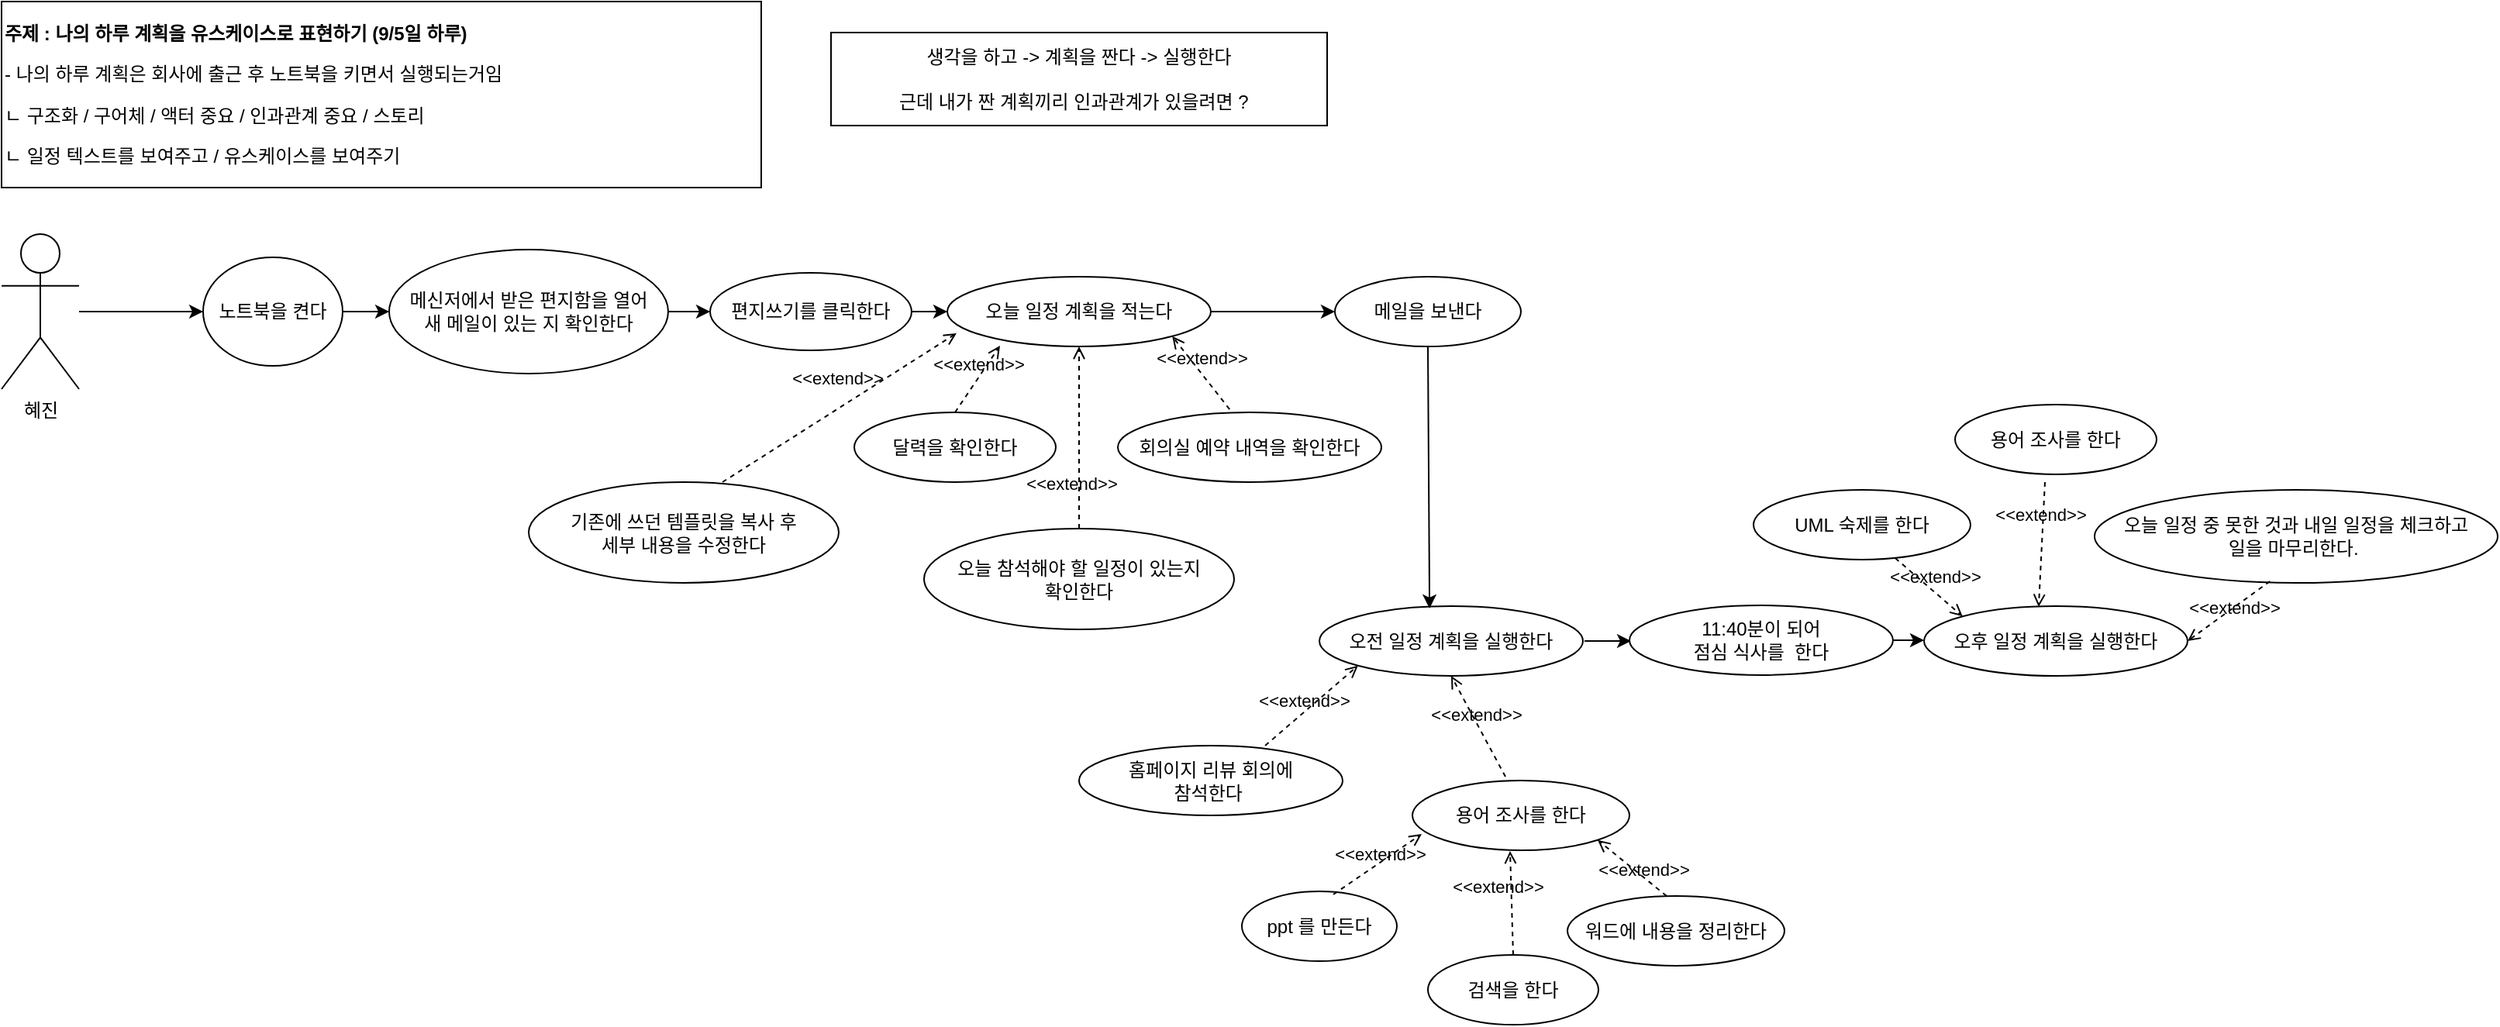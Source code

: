<mxfile version="21.7.2" type="github">
  <diagram name="페이지-1" id="b-UZYAw1pXOODbbfBWXU">
    <mxGraphModel dx="2440" dy="175" grid="1" gridSize="10" guides="1" tooltips="1" connect="1" arrows="1" fold="1" page="1" pageScale="1" pageWidth="827" pageHeight="1169" math="0" shadow="0">
      <root>
        <mxCell id="0" />
        <mxCell id="1" parent="0" />
        <mxCell id="Z9UkNsEjIgAB2yaQEzFp-3" value="생각을 하고 -&amp;gt; 계획을 짠다 -&amp;gt; 실행한다&lt;br&gt;&lt;br&gt;근데 내가 짠 계획끼리 인과관계가 있을려면 ?&amp;nbsp;&amp;nbsp;" style="rounded=0;whiteSpace=wrap;html=1;" parent="1" vertex="1">
          <mxGeometry x="545" y="1200" width="320" height="60" as="geometry" />
        </mxCell>
        <mxCell id="bCG06Xong5YbKZuL8soF-1" value="&lt;p&gt;&lt;strong&gt;주제 : 나의 하루 계획을 유스케이스로 표현하기 (9/5일 하루)&lt;/strong&gt;&lt;/p&gt;- 나의 하루 계획은 회사에 출근 후 노트북을 키면서 실행되는거임&amp;nbsp;&lt;br&gt;&lt;p&gt;ㄴ 구조화  / 구어체 / 액터 중요 / 인과관계 중요  / 스토리&lt;/p&gt;&lt;p&gt;&lt;span style=&quot;background-color: initial;&quot;&gt;ㄴ 일정 텍스트를 보여주고 / 유스케이스를 보여주기&lt;/span&gt;&lt;/p&gt;" style="rounded=0;whiteSpace=wrap;html=1;align=left;" parent="1" vertex="1">
          <mxGeometry x="10" y="1180" width="490" height="120" as="geometry" />
        </mxCell>
        <mxCell id="bCG06Xong5YbKZuL8soF-35" value="" style="edgeStyle=orthogonalEdgeStyle;rounded=0;orthogonalLoop=1;jettySize=auto;html=1;" parent="1" edge="1">
          <mxGeometry relative="1" as="geometry">
            <mxPoint x="1031" y="1592.5" as="sourcePoint" />
            <mxPoint x="1061" y="1593" as="targetPoint" />
          </mxGeometry>
        </mxCell>
        <mxCell id="bCG06Xong5YbKZuL8soF-15" value="오전 일정 계획을 실행한다" style="ellipse;whiteSpace=wrap;html=1;" parent="1" vertex="1">
          <mxGeometry x="860" y="1570" width="170" height="45" as="geometry" />
        </mxCell>
        <mxCell id="bCG06Xong5YbKZuL8soF-16" value="용어 조사를 한다" style="ellipse;whiteSpace=wrap;html=1;" parent="1" vertex="1">
          <mxGeometry x="1270" y="1440" width="130" height="45" as="geometry" />
        </mxCell>
        <mxCell id="bCG06Xong5YbKZuL8soF-17" value="UML 숙제를 한다" style="ellipse;whiteSpace=wrap;html=1;" parent="1" vertex="1">
          <mxGeometry x="1140" y="1495" width="140" height="45" as="geometry" />
        </mxCell>
        <mxCell id="bCG06Xong5YbKZuL8soF-18" value="홈페이지 리뷰 회의에 &lt;br&gt;참석한다&amp;nbsp;" style="ellipse;whiteSpace=wrap;html=1;" parent="1" vertex="1">
          <mxGeometry x="705" y="1660" width="170" height="45" as="geometry" />
        </mxCell>
        <mxCell id="bCG06Xong5YbKZuL8soF-19" value="오늘 일정 중 못한 것과 내일 일정을 체크하고&lt;br&gt;일을 마무리한다.&amp;nbsp;" style="ellipse;whiteSpace=wrap;html=1;" parent="1" vertex="1">
          <mxGeometry x="1360" y="1495" width="260" height="60" as="geometry" />
        </mxCell>
        <mxCell id="bCG06Xong5YbKZuL8soF-32" value="오후 일정 계획을 실행한다" style="ellipse;whiteSpace=wrap;html=1;" parent="1" vertex="1">
          <mxGeometry x="1250" y="1570" width="170" height="45" as="geometry" />
        </mxCell>
        <mxCell id="bCG06Xong5YbKZuL8soF-36" value="" style="edgeStyle=orthogonalEdgeStyle;rounded=0;orthogonalLoop=1;jettySize=auto;html=1;" parent="1" source="bCG06Xong5YbKZuL8soF-34" target="bCG06Xong5YbKZuL8soF-32" edge="1">
          <mxGeometry relative="1" as="geometry" />
        </mxCell>
        <mxCell id="bCG06Xong5YbKZuL8soF-34" value="11:40분이 되어 &lt;br&gt;점심 식사를&amp;nbsp; 한다" style="ellipse;whiteSpace=wrap;html=1;" parent="1" vertex="1">
          <mxGeometry x="1060" y="1569.5" width="170" height="45" as="geometry" />
        </mxCell>
        <mxCell id="bCG06Xong5YbKZuL8soF-37" value="용어 조사를 한다" style="ellipse;whiteSpace=wrap;html=1;" parent="1" vertex="1">
          <mxGeometry x="920" y="1682.5" width="140" height="45" as="geometry" />
        </mxCell>
        <mxCell id="bCG06Xong5YbKZuL8soF-38" value="검색을 한다" style="ellipse;whiteSpace=wrap;html=1;" parent="1" vertex="1">
          <mxGeometry x="930" y="1795" width="110" height="45" as="geometry" />
        </mxCell>
        <mxCell id="bCG06Xong5YbKZuL8soF-39" value="워드에 내용을 정리한다" style="ellipse;whiteSpace=wrap;html=1;" parent="1" vertex="1">
          <mxGeometry x="1020" y="1757" width="140" height="45" as="geometry" />
        </mxCell>
        <mxCell id="bCG06Xong5YbKZuL8soF-40" value="ppt 를 만든다" style="ellipse;whiteSpace=wrap;html=1;" parent="1" vertex="1">
          <mxGeometry x="810" y="1754" width="100" height="45" as="geometry" />
        </mxCell>
        <mxCell id="HdQIe0lHVReNmPLPV30v-5" value="&amp;lt;&amp;lt;extend&amp;gt;&amp;gt;" style="html=1;verticalAlign=bottom;labelBackgroundColor=none;endArrow=open;endFill=0;dashed=1;rounded=0;entryX=0;entryY=1;entryDx=0;entryDy=0;exitX=0.706;exitY=0;exitDx=0;exitDy=0;exitPerimeter=0;" edge="1" parent="1" source="bCG06Xong5YbKZuL8soF-18" target="bCG06Xong5YbKZuL8soF-15">
          <mxGeometry x="-0.187" y="-1" width="160" relative="1" as="geometry">
            <mxPoint x="890" y="1660" as="sourcePoint" />
            <mxPoint x="587" y="1647" as="targetPoint" />
            <mxPoint as="offset" />
          </mxGeometry>
        </mxCell>
        <mxCell id="HdQIe0lHVReNmPLPV30v-9" value="&amp;lt;&amp;lt;extend&amp;gt;&amp;gt;" style="html=1;verticalAlign=bottom;labelBackgroundColor=none;endArrow=open;endFill=0;dashed=1;rounded=0;exitX=0.5;exitY=0;exitDx=0;exitDy=0;entryX=0.45;entryY=1.011;entryDx=0;entryDy=0;entryPerimeter=0;" edge="1" parent="1" source="bCG06Xong5YbKZuL8soF-38" target="bCG06Xong5YbKZuL8soF-37">
          <mxGeometry x="0.041" y="9" width="160" relative="1" as="geometry">
            <mxPoint x="990" y="1729" as="sourcePoint" />
            <mxPoint x="970" y="1750" as="targetPoint" />
            <mxPoint as="offset" />
          </mxGeometry>
        </mxCell>
        <mxCell id="HdQIe0lHVReNmPLPV30v-10" value="&amp;lt;&amp;lt;extend&amp;gt;&amp;gt;" style="html=1;verticalAlign=bottom;labelBackgroundColor=none;endArrow=open;endFill=0;dashed=1;rounded=0;entryX=1;entryY=1;entryDx=0;entryDy=0;exitX=0.457;exitY=0;exitDx=0;exitDy=0;exitPerimeter=0;" edge="1" parent="1" source="bCG06Xong5YbKZuL8soF-39" target="bCG06Xong5YbKZuL8soF-37">
          <mxGeometry x="-0.465" y="4" width="160" relative="1" as="geometry">
            <mxPoint x="1130" y="1740" as="sourcePoint" />
            <mxPoint x="1003" y="1762.5" as="targetPoint" />
            <mxPoint y="-1" as="offset" />
          </mxGeometry>
        </mxCell>
        <mxCell id="bCG06Xong5YbKZuL8soF-28" value="" style="edgeStyle=orthogonalEdgeStyle;rounded=0;orthogonalLoop=1;jettySize=auto;html=1;" parent="1" source="bCG06Xong5YbKZuL8soF-2" target="Z9UkNsEjIgAB2yaQEzFp-6" edge="1">
          <mxGeometry relative="1" as="geometry" />
        </mxCell>
        <mxCell id="bCG06Xong5YbKZuL8soF-2" value="편지쓰기를 클릭한다" style="ellipse;whiteSpace=wrap;html=1;" parent="1" vertex="1">
          <mxGeometry x="467" y="1355" width="130" height="50" as="geometry" />
        </mxCell>
        <mxCell id="Z9UkNsEjIgAB2yaQEzFp-11" value="오늘 참석해야 할 일정이 있는지 &lt;br&gt;확인한다" style="ellipse;whiteSpace=wrap;html=1;" parent="1" vertex="1">
          <mxGeometry x="605" y="1520" width="200" height="65" as="geometry" />
        </mxCell>
        <mxCell id="bCG06Xong5YbKZuL8soF-26" value="" style="edgeStyle=orthogonalEdgeStyle;rounded=0;orthogonalLoop=1;jettySize=auto;html=1;" parent="1" source="bCG06Xong5YbKZuL8soF-6" target="bCG06Xong5YbKZuL8soF-7" edge="1">
          <mxGeometry relative="1" as="geometry" />
        </mxCell>
        <mxCell id="bCG06Xong5YbKZuL8soF-6" value="노트북을 켠다" style="ellipse;whiteSpace=wrap;html=1;" parent="1" vertex="1">
          <mxGeometry x="140" y="1345" width="90" height="70" as="geometry" />
        </mxCell>
        <mxCell id="bCG06Xong5YbKZuL8soF-27" value="" style="edgeStyle=orthogonalEdgeStyle;rounded=0;orthogonalLoop=1;jettySize=auto;html=1;" parent="1" source="bCG06Xong5YbKZuL8soF-7" target="bCG06Xong5YbKZuL8soF-2" edge="1">
          <mxGeometry relative="1" as="geometry" />
        </mxCell>
        <mxCell id="bCG06Xong5YbKZuL8soF-7" value="메신저에서&amp;nbsp;받은 편지함을 열어&lt;br&gt;새 메일이 있는 지 확인한다" style="ellipse;whiteSpace=wrap;html=1;" parent="1" vertex="1">
          <mxGeometry x="260" y="1340" width="180" height="80" as="geometry" />
        </mxCell>
        <mxCell id="Z9UkNsEjIgAB2yaQEzFp-6" value="오늘 일정 계획을 적는다" style="ellipse;whiteSpace=wrap;html=1;" parent="1" vertex="1">
          <mxGeometry x="620" y="1357.5" width="170" height="45" as="geometry" />
        </mxCell>
        <mxCell id="bCG06Xong5YbKZuL8soF-10" value="달력을 확인한다" style="ellipse;whiteSpace=wrap;html=1;" parent="1" vertex="1">
          <mxGeometry x="560" y="1445" width="130" height="45" as="geometry" />
        </mxCell>
        <mxCell id="bCG06Xong5YbKZuL8soF-11" value="회의실 예약 내역을 확인한다" style="ellipse;whiteSpace=wrap;html=1;" parent="1" vertex="1">
          <mxGeometry x="730" y="1445" width="170" height="45" as="geometry" />
        </mxCell>
        <mxCell id="Z9UkNsEjIgAB2yaQEzFp-12" value="기존에 쓰던 템플릿을 복사 후&lt;br&gt;세부 내용을 수정한다" style="ellipse;whiteSpace=wrap;html=1;" parent="1" vertex="1">
          <mxGeometry x="350" y="1490" width="200" height="65" as="geometry" />
        </mxCell>
        <mxCell id="HdQIe0lHVReNmPLPV30v-2" value="&amp;lt;&amp;lt;extend&amp;gt;&amp;gt;" style="html=1;verticalAlign=bottom;labelBackgroundColor=none;endArrow=open;endFill=0;dashed=1;rounded=0;exitX=0.5;exitY=0;exitDx=0;exitDy=0;entryX=0.2;entryY=0.989;entryDx=0;entryDy=0;entryPerimeter=0;" edge="1" parent="1" source="bCG06Xong5YbKZuL8soF-10" target="Z9UkNsEjIgAB2yaQEzFp-6">
          <mxGeometry width="160" relative="1" as="geometry">
            <mxPoint x="690" y="1420" as="sourcePoint" />
            <mxPoint x="630" y="1410" as="targetPoint" />
          </mxGeometry>
        </mxCell>
        <mxCell id="HdQIe0lHVReNmPLPV30v-3" value="&amp;lt;&amp;lt;extend&amp;gt;&amp;gt;" style="html=1;verticalAlign=bottom;labelBackgroundColor=none;endArrow=open;endFill=0;dashed=1;rounded=0;exitX=0.625;exitY=0;exitDx=0;exitDy=0;exitPerimeter=0;entryX=0.035;entryY=0.811;entryDx=0;entryDy=0;entryPerimeter=0;" edge="1" parent="1" source="Z9UkNsEjIgAB2yaQEzFp-12" target="Z9UkNsEjIgAB2yaQEzFp-6">
          <mxGeometry x="0.041" y="9" width="160" relative="1" as="geometry">
            <mxPoint x="630" y="1390" as="sourcePoint" />
            <mxPoint x="450" y="1430" as="targetPoint" />
            <mxPoint as="offset" />
          </mxGeometry>
        </mxCell>
        <mxCell id="HdQIe0lHVReNmPLPV30v-1" value="&amp;lt;&amp;lt;extend&amp;gt;&amp;gt;" style="html=1;verticalAlign=bottom;labelBackgroundColor=none;endArrow=open;endFill=0;dashed=1;rounded=0;entryX=1;entryY=1;entryDx=0;entryDy=0;exitX=0.424;exitY=-0.044;exitDx=0;exitDy=0;exitPerimeter=0;" edge="1" parent="1" source="bCG06Xong5YbKZuL8soF-11" target="Z9UkNsEjIgAB2yaQEzFp-6">
          <mxGeometry width="160" relative="1" as="geometry">
            <mxPoint x="810" y="1460" as="sourcePoint" />
            <mxPoint x="890" y="1401.5" as="targetPoint" />
          </mxGeometry>
        </mxCell>
        <mxCell id="HdQIe0lHVReNmPLPV30v-4" value="&amp;lt;&amp;lt;extend&amp;gt;&amp;gt;" style="html=1;verticalAlign=bottom;labelBackgroundColor=none;endArrow=open;endFill=0;dashed=1;rounded=0;entryX=0.5;entryY=1;entryDx=0;entryDy=0;exitX=0.5;exitY=0;exitDx=0;exitDy=0;" edge="1" parent="1" source="Z9UkNsEjIgAB2yaQEzFp-11" target="Z9UkNsEjIgAB2yaQEzFp-6">
          <mxGeometry x="-0.66" y="5" width="160" relative="1" as="geometry">
            <mxPoint x="860" y="1530" as="sourcePoint" />
            <mxPoint x="580" y="1500" as="targetPoint" />
            <mxPoint as="offset" />
          </mxGeometry>
        </mxCell>
        <mxCell id="Z9UkNsEjIgAB2yaQEzFp-9" value="메일을 보낸다" style="ellipse;whiteSpace=wrap;html=1;" parent="1" vertex="1">
          <mxGeometry x="870" y="1357.5" width="120" height="45" as="geometry" />
        </mxCell>
        <mxCell id="bCG06Xong5YbKZuL8soF-29" value="" style="edgeStyle=orthogonalEdgeStyle;rounded=0;orthogonalLoop=1;jettySize=auto;html=1;" parent="1" source="Z9UkNsEjIgAB2yaQEzFp-6" target="Z9UkNsEjIgAB2yaQEzFp-9" edge="1">
          <mxGeometry relative="1" as="geometry" />
        </mxCell>
        <mxCell id="HdQIe0lHVReNmPLPV30v-28" value="" style="edgeStyle=orthogonalEdgeStyle;rounded=0;orthogonalLoop=1;jettySize=auto;html=1;" edge="1" parent="1" source="HdQIe0lHVReNmPLPV30v-14" target="bCG06Xong5YbKZuL8soF-6">
          <mxGeometry relative="1" as="geometry" />
        </mxCell>
        <mxCell id="HdQIe0lHVReNmPLPV30v-14" value="혜진" style="shape=umlActor;verticalLabelPosition=bottom;verticalAlign=top;html=1;outlineConnect=0;" vertex="1" parent="1">
          <mxGeometry x="10" y="1330" width="50" height="100" as="geometry" />
        </mxCell>
        <mxCell id="HdQIe0lHVReNmPLPV30v-15" value="&amp;lt;&amp;lt;extend&amp;gt;&amp;gt;" style="html=1;verticalAlign=bottom;labelBackgroundColor=none;endArrow=open;endFill=0;dashed=1;rounded=0;entryX=0.043;entryY=0.767;entryDx=0;entryDy=0;entryPerimeter=0;exitX=0.59;exitY=0.044;exitDx=0;exitDy=0;exitPerimeter=0;" edge="1" parent="1" source="bCG06Xong5YbKZuL8soF-40" target="bCG06Xong5YbKZuL8soF-37">
          <mxGeometry x="0.005" y="-3" width="160" relative="1" as="geometry">
            <mxPoint x="930" y="1750" as="sourcePoint" />
            <mxPoint x="880" y="1780" as="targetPoint" />
            <mxPoint as="offset" />
          </mxGeometry>
        </mxCell>
        <mxCell id="HdQIe0lHVReNmPLPV30v-17" value="&amp;lt;&amp;lt;extend&amp;gt;&amp;gt;" style="html=1;verticalAlign=bottom;labelBackgroundColor=none;endArrow=open;endFill=0;dashed=1;rounded=0;entryX=0.5;entryY=1;entryDx=0;entryDy=0;" edge="1" parent="1" target="bCG06Xong5YbKZuL8soF-15">
          <mxGeometry x="-0.016" y="2" width="160" relative="1" as="geometry">
            <mxPoint x="980" y="1680" as="sourcePoint" />
            <mxPoint x="900" y="1652" as="targetPoint" />
            <mxPoint as="offset" />
          </mxGeometry>
        </mxCell>
        <mxCell id="HdQIe0lHVReNmPLPV30v-18" value="" style="endArrow=classic;html=1;rounded=0;entryX=0.418;entryY=0.033;entryDx=0;entryDy=0;entryPerimeter=0;exitX=0.5;exitY=1;exitDx=0;exitDy=0;" edge="1" parent="1" source="Z9UkNsEjIgAB2yaQEzFp-9" target="bCG06Xong5YbKZuL8soF-15">
          <mxGeometry width="50" height="50" relative="1" as="geometry">
            <mxPoint x="950" y="1430" as="sourcePoint" />
            <mxPoint x="1000" y="1380" as="targetPoint" />
          </mxGeometry>
        </mxCell>
        <mxCell id="HdQIe0lHVReNmPLPV30v-20" value="&amp;lt;&amp;lt;extend&amp;gt;&amp;gt;" style="html=1;verticalAlign=bottom;labelBackgroundColor=none;endArrow=open;endFill=0;dashed=1;rounded=0;exitX=0.653;exitY=0.978;exitDx=0;exitDy=0;exitPerimeter=0;entryX=0;entryY=0;entryDx=0;entryDy=0;" edge="1" parent="1" source="bCG06Xong5YbKZuL8soF-17" target="bCG06Xong5YbKZuL8soF-32">
          <mxGeometry x="0.164" y="1" width="160" relative="1" as="geometry">
            <mxPoint x="1312" y="1510.5" as="sourcePoint" />
            <mxPoint x="1320" y="1560" as="targetPoint" />
            <mxPoint as="offset" />
          </mxGeometry>
        </mxCell>
        <mxCell id="HdQIe0lHVReNmPLPV30v-22" value="&amp;lt;&amp;lt;extend&amp;gt;&amp;gt;" style="html=1;verticalAlign=bottom;labelBackgroundColor=none;endArrow=open;endFill=0;dashed=1;rounded=0;exitX=0.653;exitY=0.978;exitDx=0;exitDy=0;exitPerimeter=0;entryX=0.435;entryY=0.011;entryDx=0;entryDy=0;entryPerimeter=0;" edge="1" parent="1" target="bCG06Xong5YbKZuL8soF-32">
          <mxGeometry x="-0.252" y="-1" width="160" relative="1" as="geometry">
            <mxPoint x="1328" y="1490" as="sourcePoint" />
            <mxPoint x="1358" y="1590" as="targetPoint" />
            <mxPoint as="offset" />
          </mxGeometry>
        </mxCell>
        <mxCell id="HdQIe0lHVReNmPLPV30v-24" value="&amp;lt;&amp;lt;extend&amp;gt;&amp;gt;" style="html=1;verticalAlign=bottom;labelBackgroundColor=none;endArrow=open;endFill=0;dashed=1;rounded=0;exitX=0.435;exitY=0.983;exitDx=0;exitDy=0;exitPerimeter=0;entryX=1;entryY=0.5;entryDx=0;entryDy=0;" edge="1" parent="1" source="bCG06Xong5YbKZuL8soF-19" target="bCG06Xong5YbKZuL8soF-32">
          <mxGeometry x="0.036" y="7" width="160" relative="1" as="geometry">
            <mxPoint x="1474" y="1570" as="sourcePoint" />
            <mxPoint x="1470" y="1650" as="targetPoint" />
            <mxPoint as="offset" />
          </mxGeometry>
        </mxCell>
      </root>
    </mxGraphModel>
  </diagram>
</mxfile>
